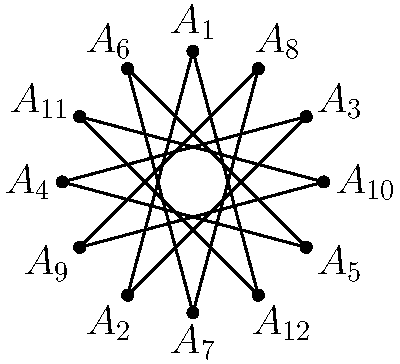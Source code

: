 size(200);
int n=12;
int k=5;
defaultpen(linewidth(1)+fontsize(20));
pair P(int i){return dir(90+k*(360/n)*i);}
Label L(int i){return Label(format("$A_{%d}$",i+1),align=P(i));}
pair[] star=sequence(P,n);
Label[] starlabel=sequence(L,n);
dot(starlabel,star);
draw(operator--(...star)--cycle);

